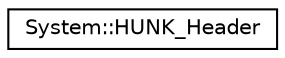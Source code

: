 digraph G
{
  edge [fontname="Helvetica",fontsize="10",labelfontname="Helvetica",labelfontsize="10"];
  node [fontname="Helvetica",fontsize="10",shape=record];
  rankdir="LR";
  Node1 [label="System::HUNK_Header",height=0.2,width=0.4,color="black", fillcolor="white", style="filled",URL="$struct_system_1_1_h_u_n_k___header.html"];
}
